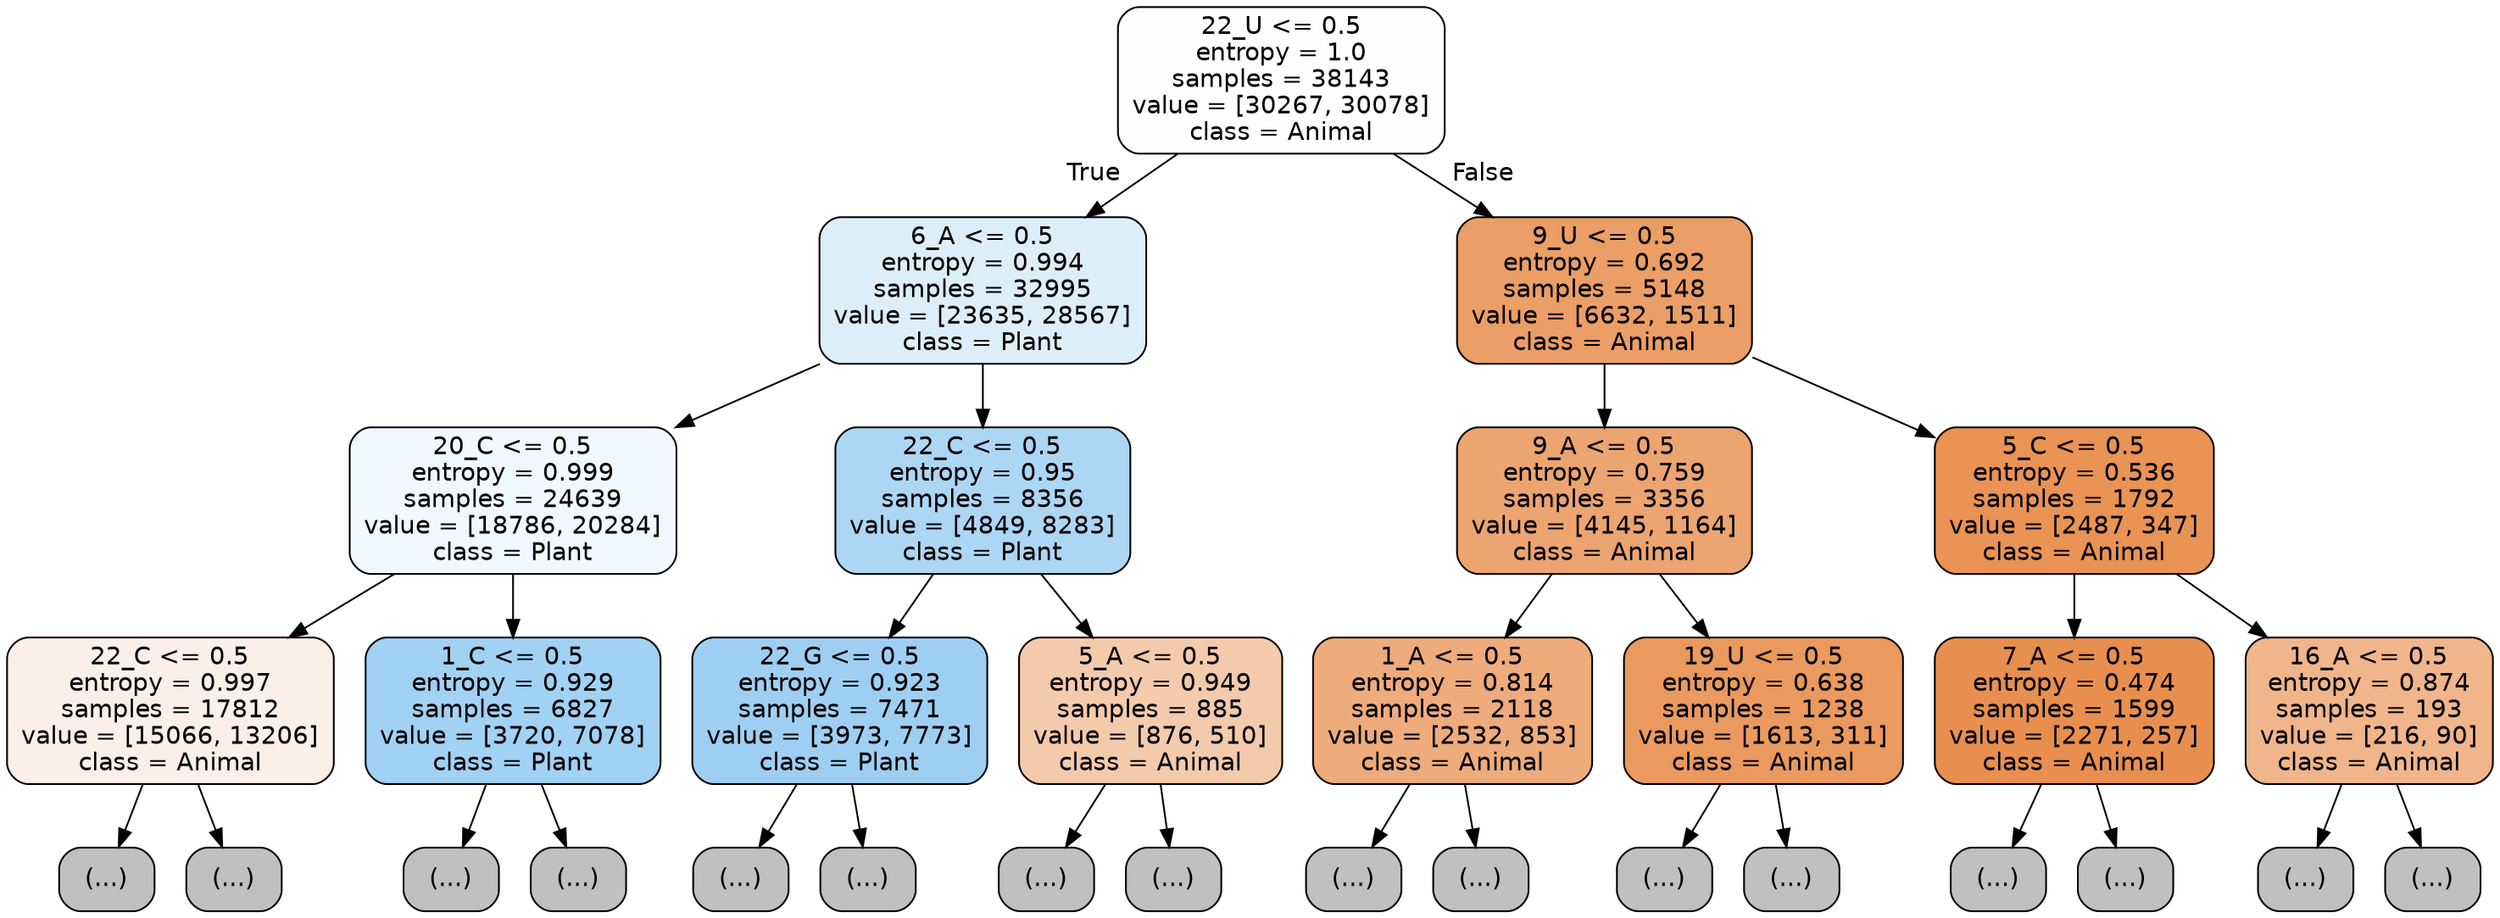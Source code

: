 digraph Tree {
node [shape=box, style="filled, rounded", color="black", fontname="helvetica"] ;
edge [fontname="helvetica"] ;
0 [label="22_U <= 0.5\nentropy = 1.0\nsamples = 38143\nvalue = [30267, 30078]\nclass = Animal", fillcolor="#fffefe"] ;
1 [label="6_A <= 0.5\nentropy = 0.994\nsamples = 32995\nvalue = [23635, 28567]\nclass = Plant", fillcolor="#ddeefb"] ;
0 -> 1 [labeldistance=2.5, labelangle=45, headlabel="True"] ;
2 [label="20_C <= 0.5\nentropy = 0.999\nsamples = 24639\nvalue = [18786, 20284]\nclass = Plant", fillcolor="#f0f8fd"] ;
1 -> 2 ;
3 [label="22_C <= 0.5\nentropy = 0.997\nsamples = 17812\nvalue = [15066, 13206]\nclass = Animal", fillcolor="#fcefe7"] ;
2 -> 3 ;
4 [label="(...)", fillcolor="#C0C0C0"] ;
3 -> 4 ;
7699 [label="(...)", fillcolor="#C0C0C0"] ;
3 -> 7699 ;
8790 [label="1_C <= 0.5\nentropy = 0.929\nsamples = 6827\nvalue = [3720, 7078]\nclass = Plant", fillcolor="#a1d1f3"] ;
2 -> 8790 ;
8791 [label="(...)", fillcolor="#C0C0C0"] ;
8790 -> 8791 ;
11050 [label="(...)", fillcolor="#C0C0C0"] ;
8790 -> 11050 ;
11625 [label="22_C <= 0.5\nentropy = 0.95\nsamples = 8356\nvalue = [4849, 8283]\nclass = Plant", fillcolor="#add6f4"] ;
1 -> 11625 ;
11626 [label="22_G <= 0.5\nentropy = 0.923\nsamples = 7471\nvalue = [3973, 7773]\nclass = Plant", fillcolor="#9ecff2"] ;
11625 -> 11626 ;
11627 [label="(...)", fillcolor="#C0C0C0"] ;
11626 -> 11627 ;
14190 [label="(...)", fillcolor="#C0C0C0"] ;
11626 -> 14190 ;
14543 [label="5_A <= 0.5\nentropy = 0.949\nsamples = 885\nvalue = [876, 510]\nclass = Animal", fillcolor="#f4caac"] ;
11625 -> 14543 ;
14544 [label="(...)", fillcolor="#C0C0C0"] ;
14543 -> 14544 ;
14889 [label="(...)", fillcolor="#C0C0C0"] ;
14543 -> 14889 ;
15008 [label="9_U <= 0.5\nentropy = 0.692\nsamples = 5148\nvalue = [6632, 1511]\nclass = Animal", fillcolor="#eb9e66"] ;
0 -> 15008 [labeldistance=2.5, labelangle=-45, headlabel="False"] ;
15009 [label="9_A <= 0.5\nentropy = 0.759\nsamples = 3356\nvalue = [4145, 1164]\nclass = Animal", fillcolor="#eca471"] ;
15008 -> 15009 ;
15010 [label="1_A <= 0.5\nentropy = 0.814\nsamples = 2118\nvalue = [2532, 853]\nclass = Animal", fillcolor="#eeab7c"] ;
15009 -> 15010 ;
15011 [label="(...)", fillcolor="#C0C0C0"] ;
15010 -> 15011 ;
15746 [label="(...)", fillcolor="#C0C0C0"] ;
15010 -> 15746 ;
15959 [label="19_U <= 0.5\nentropy = 0.638\nsamples = 1238\nvalue = [1613, 311]\nclass = Animal", fillcolor="#ea995f"] ;
15009 -> 15959 ;
15960 [label="(...)", fillcolor="#C0C0C0"] ;
15959 -> 15960 ;
16385 [label="(...)", fillcolor="#C0C0C0"] ;
15959 -> 16385 ;
16460 [label="5_C <= 0.5\nentropy = 0.536\nsamples = 1792\nvalue = [2487, 347]\nclass = Animal", fillcolor="#e99355"] ;
15008 -> 16460 ;
16461 [label="7_A <= 0.5\nentropy = 0.474\nsamples = 1599\nvalue = [2271, 257]\nclass = Animal", fillcolor="#e88f4f"] ;
16460 -> 16461 ;
16462 [label="(...)", fillcolor="#C0C0C0"] ;
16461 -> 16462 ;
16761 [label="(...)", fillcolor="#C0C0C0"] ;
16461 -> 16761 ;
16886 [label="16_A <= 0.5\nentropy = 0.874\nsamples = 193\nvalue = [216, 90]\nclass = Animal", fillcolor="#f0b58b"] ;
16460 -> 16886 ;
16887 [label="(...)", fillcolor="#C0C0C0"] ;
16886 -> 16887 ;
16972 [label="(...)", fillcolor="#C0C0C0"] ;
16886 -> 16972 ;
}